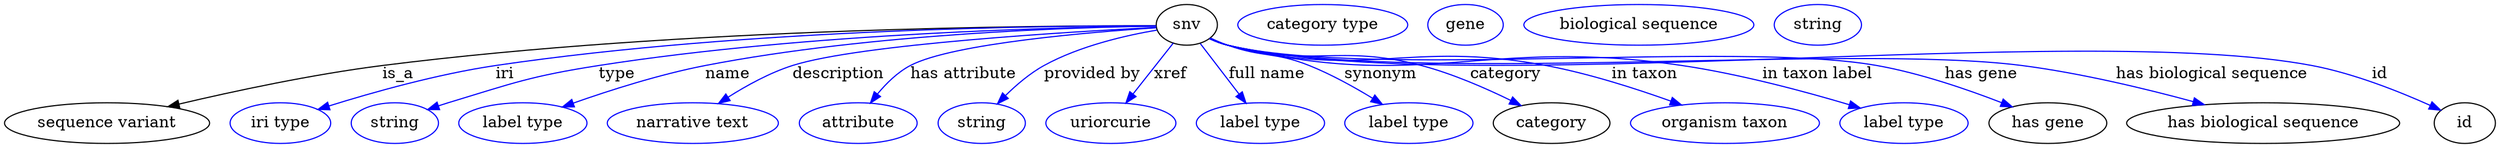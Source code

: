 digraph {
	graph [bb="0,0,2196.3,123"];
	node [label="\N"];
	snv	[height=0.5,
		label=snv,
		pos="1041.3,105",
		width=0.75];
	"sequence variant"	[height=0.5,
		pos="90.342,18",
		width=2.5095];
	snv -> "sequence variant"	[label=is_a,
		lp="347.34,61.5",
		pos="e,143.99,32.513 1014.2,104.15 919.79,104.37 597.05,102.45 333.34,69 271.78,61.192 202.55,46.336 153.77,34.838"];
	iri	[color=blue,
		height=0.5,
		label="iri type",
		pos="243.34,18",
		width=1.2277];
	snv -> iri	[color=blue,
		label=iri,
		lp="441.34,61.5",
		pos="e,276.51,30.103 1014.2,104.18 928.44,104.36 655.83,102.12 433.34,69 381.93,61.347 324.4,45.089 286.26,33.182",
		style=solid];
	type	[color=blue,
		height=0.5,
		label=string,
		pos="344.34,18",
		width=1.0652];
	snv -> type	[color=blue,
		label=type,
		lp="540.34,61.5",
		pos="e,373.27,29.995 1014.2,103.84 937.14,103.01 710.1,98.101 524.34,69 464.17,59.574 449.61,53.715 391.34,36 388.58,35.16 385.74,34.251 \
382.89,33.305",
		style=solid];
	name	[color=blue,
		height=0.5,
		label="label type",
		pos="457.34,18",
		width=1.5707];
	snv -> name	[color=blue,
		label=name,
		lp="638.34,61.5",
		pos="e,492.27,32.281 1014.3,103.8 946.9,102.87 765.91,97.661 618.34,69 578.11,61.187 533.73,46.963 501.77,35.679",
		style=solid];
	description	[color=blue,
		height=0.5,
		label="narrative text",
		pos="607.34,18",
		width=2.0943];
	snv -> description	[color=blue,
		label=description,
		lp="734.84,61.5",
		pos="e,629.72,35.41 1014.4,102.74 943.6,99.2 753.93,88.158 694.34,69 674.47,62.611 654.14,51.251 638.14,40.971",
		style=solid];
	"has attribute"	[color=blue,
		height=0.5,
		label=attribute,
		pos="752.34,18",
		width=1.4443];
	snv -> "has attribute"	[color=blue,
		label="has attribute",
		lp="844.34,61.5",
		pos="e,762.8,35.753 1014.4,102.44 958.97,98.874 834.53,88.847 797.34,69 786.19,63.046 776.42,53.184 768.86,43.784",
		style=solid];
	"provided by"	[color=blue,
		height=0.5,
		label=string,
		pos="860.34,18",
		width=1.0652];
	snv -> "provided by"	[color=blue,
		label="provided by",
		lp="957.84,61.5",
		pos="e,874.24,35.117 1014.9,100.33 988.41,95.838 947.14,86.555 915.34,69 902.86,62.111 890.91,51.857 881.36,42.425",
		style=solid];
	xref	[color=blue,
		height=0.5,
		label=uriorcurie,
		pos="974.34,18",
		width=1.5887];
	snv -> xref	[color=blue,
		label=xref,
		lp="1026.8,61.5",
		pos="e,987.59,35.812 1029.4,88.804 1019.5,76.349 1005.5,58.47 993.99,43.925",
		style=solid];
	"full name"	[color=blue,
		height=0.5,
		label="label type",
		pos="1106.3,18",
		width=1.5707];
	snv -> "full name"	[color=blue,
		label="full name",
		lp="1111.8,61.5",
		pos="e,1093.6,35.654 1053.3,88.41 1062.8,75.91 1076.4,58.134 1087.5,43.7",
		style=solid];
	synonym	[color=blue,
		height=0.5,
		label="label type",
		pos="1237.3,18",
		width=1.5707];
	snv -> synonym	[color=blue,
		label=synonym,
		lp="1212.3,61.5",
		pos="e,1213.9,34.629 1062.4,93.226 1067.2,90.983 1072.4,88.767 1077.3,87 1108.4,75.904 1118.7,81.26 1149.3,69 1168.7,61.23 1189.1,49.883 \
1205.4,39.962",
		style=solid];
	category	[height=0.5,
		pos="1363.3,18",
		width=1.4263];
	snv -> category	[color=blue,
		label=category,
		lp="1322.8,61.5",
		pos="e,1336.3,33.573 1061.8,92.881 1066.8,90.6 1072.2,88.454 1077.3,87 1150.9,66.393 1174.4,88.462 1248.3,69 1275.8,61.772 1305.1,48.938 \
1327.3,38.082",
		style=solid];
	"in taxon"	[color=blue,
		height=0.5,
		label="organism taxon",
		pos="1516.3,18",
		width=2.3109];
	snv -> "in taxon"	[color=blue,
		label="in taxon",
		lp="1445.3,61.5",
		pos="e,1478.1,34.001 1061.4,92.902 1066.5,90.56 1072,88.382 1077.3,87 1198.5,55.727 1235.3,92.048 1358.3,69 1396.1,61.924 1437.5,48.623 \
1468.4,37.519",
		style=solid];
	"in taxon label"	[color=blue,
		height=0.5,
		label="label type",
		pos="1674.3,18",
		width=1.5707];
	snv -> "in taxon label"	[color=blue,
		label="in taxon label",
		lp="1597.8,61.5",
		pos="e,1635.8,31.355 1061.4,92.83 1066.4,90.49 1072,88.331 1077.3,87 1250.5,44.071 1301.9,95.082 1478.3,69 1529.6,61.427 1586.8,45.982 \
1626.2,34.25",
		style=solid];
	"has gene"	[height=0.5,
		pos="1801.3,18",
		width=1.4443];
	snv -> "has gene"	[color=blue,
		label="has gene",
		lp="1742.3,61.5",
		pos="e,1769.9,32.367 1061.4,92.778 1066.4,90.44 1072,88.294 1077.3,87 1201.2,57.177 1524.9,91.254 1650.3,69 1688.6,62.217 1730.4,47.802 \
1760.3,36.185",
		style=solid];
	"has biological sequence"	[height=0.5,
		pos="1991.3,18",
		width=3.34];
	snv -> "has biological sequence"	[color=blue,
		label="has biological sequence",
		lp="1945.8,61.5",
		pos="e,1939.4,34.353 1061.4,92.756 1066.4,90.419 1072,88.279 1077.3,87 1228.9,50.955 1623.8,88.91 1778.3,69 1830,62.35 1887.3,48.496 \
1929.5,37.054",
		style=solid];
	id	[height=0.5,
		pos="2169.3,18",
		width=0.75];
	snv -> id	[color=blue,
		label=id,
		lp="2094.3,61.5",
		pos="e,2148,29.466 1061.4,92.73 1066.4,90.393 1072,88.261 1077.3,87 1284.4,38.51 1825.3,108.49 2034.3,69 2071.5,61.974 2111.9,45.769 \
2138.8,33.701",
		style=solid];
	"named thing_category"	[color=blue,
		height=0.5,
		label="category type",
		pos="1161.3,105",
		width=2.0762];
	"sequence variant_has gene"	[color=blue,
		height=0.5,
		label=gene,
		pos="1287.3,105",
		width=0.92075];
	"sequence variant_has biological sequence"	[color=blue,
		height=0.5,
		label="biological sequence",
		pos="1440.3,105",
		width=2.8164];
	"sequence variant_id"	[color=blue,
		height=0.5,
		label=string,
		pos="1598.3,105",
		width=1.0652];
}
